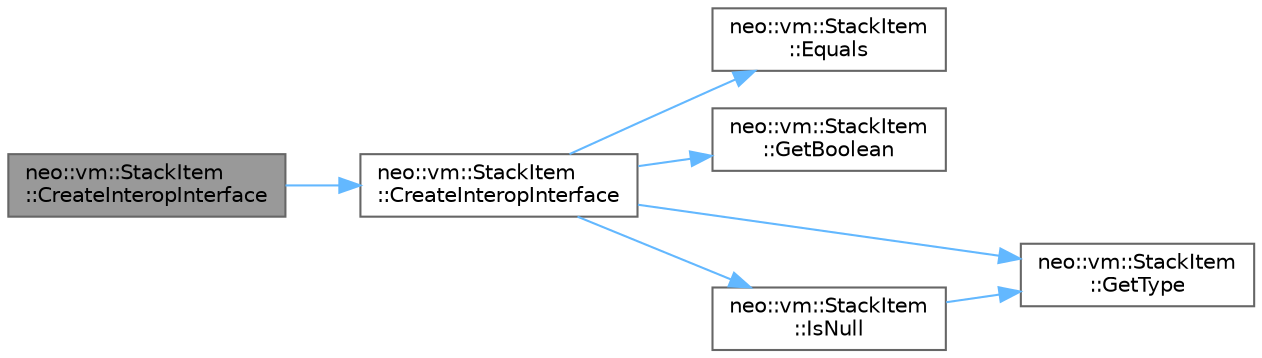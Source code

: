 digraph "neo::vm::StackItem::CreateInteropInterface"
{
 // LATEX_PDF_SIZE
  bgcolor="transparent";
  edge [fontname=Helvetica,fontsize=10,labelfontname=Helvetica,labelfontsize=10];
  node [fontname=Helvetica,fontsize=10,shape=box,height=0.2,width=0.4];
  rankdir="LR";
  Node1 [id="Node000001",label="neo::vm::StackItem\l::CreateInteropInterface",height=0.2,width=0.4,color="gray40", fillcolor="grey60", style="filled", fontcolor="black",tooltip="Creates an interop interface wrapper for a typed object."];
  Node1 -> Node2 [id="edge1_Node000001_Node000002",color="steelblue1",style="solid",tooltip=" "];
  Node2 [id="Node000002",label="neo::vm::StackItem\l::CreateInteropInterface",height=0.2,width=0.4,color="grey40", fillcolor="white", style="filled",URL="$classneo_1_1vm_1_1_stack_item.html#af4ea34abb2b1ce2258c9454c178b7a0a",tooltip="Creates an interop interface wrapper for an object."];
  Node2 -> Node3 [id="edge2_Node000002_Node000003",color="steelblue1",style="solid",tooltip=" "];
  Node3 [id="Node000003",label="neo::vm::StackItem\l::Equals",height=0.2,width=0.4,color="grey40", fillcolor="white", style="filled",URL="$classneo_1_1vm_1_1_stack_item.html#a401a2be3dc406cbdb84f64272bac005d",tooltip="Checks if this stack item is equal to another stack item."];
  Node2 -> Node4 [id="edge3_Node000002_Node000004",color="steelblue1",style="solid",tooltip=" "];
  Node4 [id="Node000004",label="neo::vm::StackItem\l::GetBoolean",height=0.2,width=0.4,color="grey40", fillcolor="white", style="filled",URL="$classneo_1_1vm_1_1_stack_item.html#a23bb087d9e8d1dd20ab637dc5a1e8923",tooltip="Gets the boolean value of the stack item."];
  Node2 -> Node5 [id="edge4_Node000002_Node000005",color="steelblue1",style="solid",tooltip=" "];
  Node5 [id="Node000005",label="neo::vm::StackItem\l::GetType",height=0.2,width=0.4,color="grey40", fillcolor="white", style="filled",URL="$classneo_1_1vm_1_1_stack_item.html#af69a470d18df4bb1d0e23c25eca1dcb9",tooltip="Gets the type of the stack item."];
  Node2 -> Node6 [id="edge5_Node000002_Node000006",color="steelblue1",style="solid",tooltip=" "];
  Node6 [id="Node000006",label="neo::vm::StackItem\l::IsNull",height=0.2,width=0.4,color="grey40", fillcolor="white", style="filled",URL="$classneo_1_1vm_1_1_stack_item.html#a41eab819e0624411b89321d0c45a6633",tooltip="Checks if this stack item is null."];
  Node6 -> Node5 [id="edge6_Node000006_Node000005",color="steelblue1",style="solid",tooltip=" "];
}
